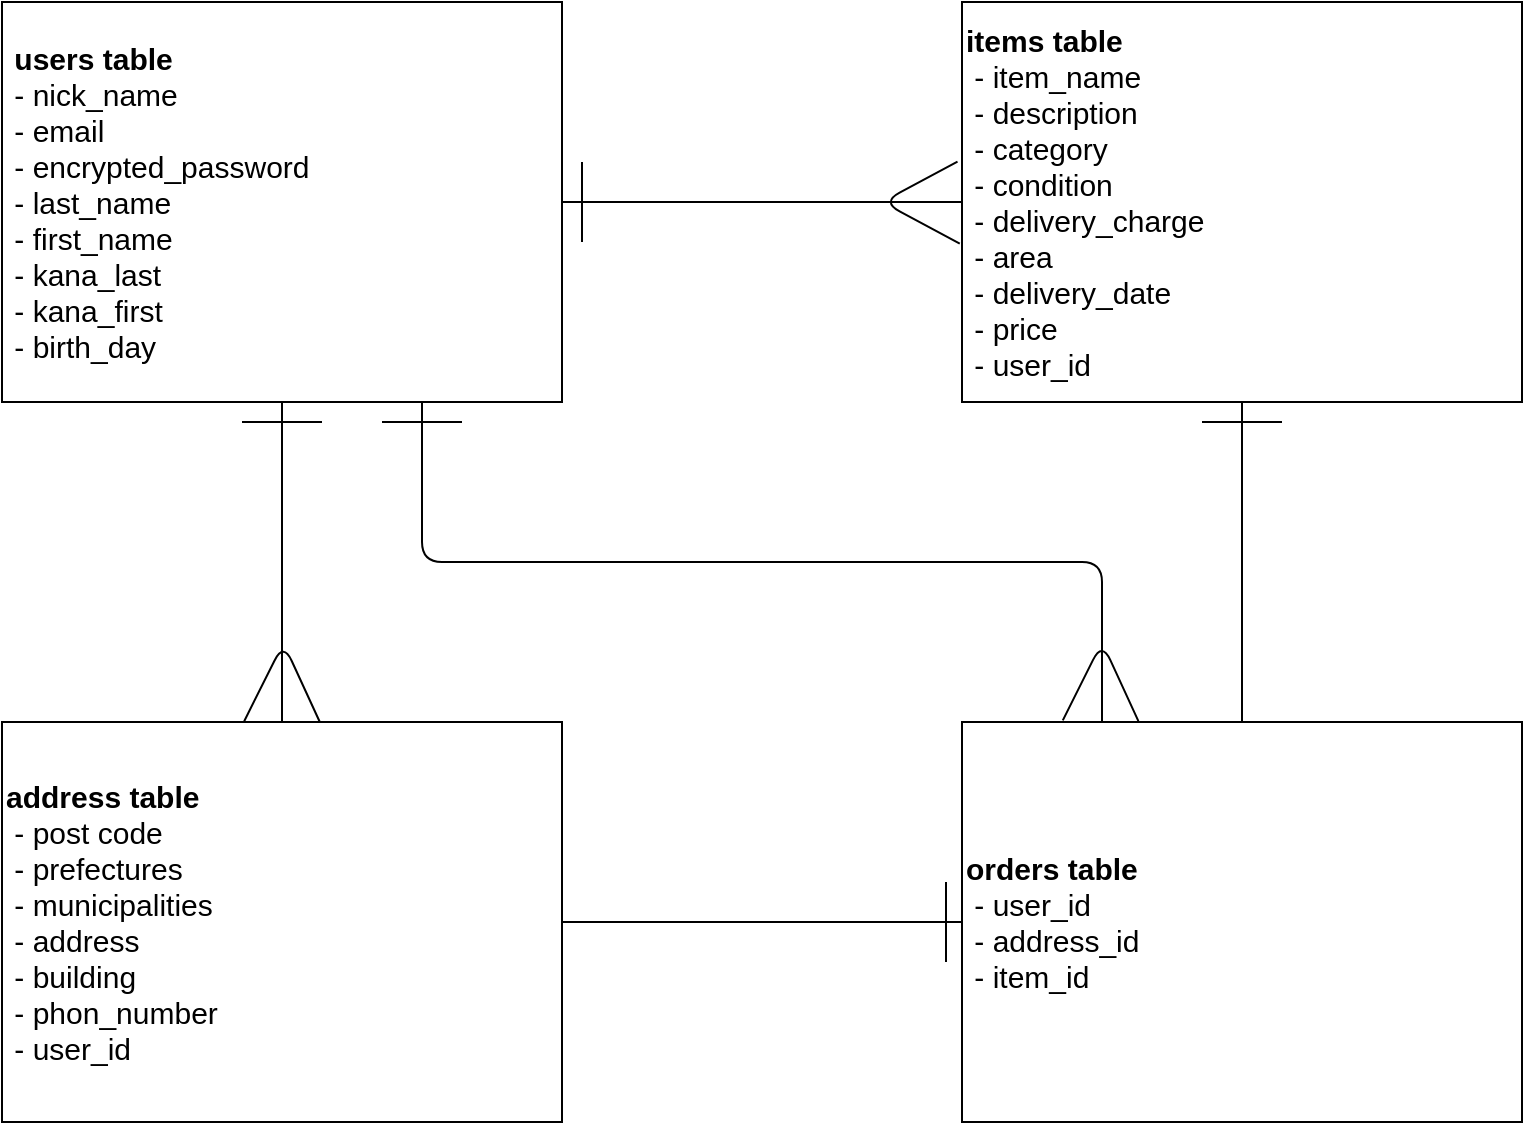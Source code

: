 <mxfile>
    <diagram id="i3TKK0XX6aWinznN4JGe" name="ページ1">
        <mxGraphModel dx="1622" dy="1221" grid="1" gridSize="10" guides="1" tooltips="1" connect="1" arrows="1" fold="1" page="1" pageScale="1" pageWidth="827" pageHeight="1169" math="0" shadow="0">
            <root>
                <mxCell id="0"/>
                <mxCell id="1" parent="0"/>
                <mxCell id="2" value="&lt;b style=&quot;font-size: 15px&quot;&gt;orders table&lt;/b&gt;&lt;br style=&quot;font-size: 15px&quot;&gt;&amp;nbsp;- user_id&lt;br&gt;&amp;nbsp;- address_id&lt;br&gt;&amp;nbsp;- item_id" style="whiteSpace=wrap;html=1;align=left;fontSize=15;" vertex="1" parent="1">
                    <mxGeometry x="-320" y="640" width="280" height="200" as="geometry"/>
                </mxCell>
                <mxCell id="3" value="&lt;b style=&quot;font-size: 15px&quot;&gt;items table&lt;/b&gt;&lt;br style=&quot;font-size: 15px&quot;&gt;&amp;nbsp;- item_name&lt;br&gt;&amp;nbsp;- description&lt;br style=&quot;font-size: 15px&quot;&gt;&amp;nbsp;- category&lt;br&gt;&amp;nbsp;- condition&lt;br&gt;&amp;nbsp;- delivery_charge&lt;br style=&quot;font-size: 15px&quot;&gt;&amp;nbsp;- area&lt;br style=&quot;font-size: 15px&quot;&gt;&amp;nbsp;- delivery_date&lt;br style=&quot;font-size: 15px&quot;&gt;&amp;nbsp;- price&lt;br style=&quot;font-size: 15px&quot;&gt;&amp;nbsp;- user_id" style="whiteSpace=wrap;html=1;align=left;fontSize=15;" vertex="1" parent="1">
                    <mxGeometry x="-320" y="280" width="280" height="200" as="geometry"/>
                </mxCell>
                <mxCell id="4" value="&amp;nbsp;&lt;b style=&quot;font-size: 15px&quot;&gt;users table&lt;/b&gt;&lt;br style=&quot;font-size: 15px&quot;&gt;&amp;nbsp;- nick_name&lt;br style=&quot;font-size: 15px&quot;&gt;&amp;nbsp;- email&lt;br style=&quot;font-size: 15px&quot;&gt;&amp;nbsp;- encrypted_password&lt;br style=&quot;font-size: 15px&quot;&gt;&amp;nbsp;- last_name&lt;br style=&quot;font-size: 15px&quot;&gt;&amp;nbsp;- first_name&lt;br style=&quot;font-size: 15px&quot;&gt;&amp;nbsp;- kana_last&lt;br style=&quot;font-size: 15px&quot;&gt;&amp;nbsp;- kana_first&lt;br style=&quot;font-size: 15px&quot;&gt;&amp;nbsp;- birth_day" style="whiteSpace=wrap;html=1;align=left;fontSize=15;" vertex="1" parent="1">
                    <mxGeometry x="-800" y="280" width="280" height="200" as="geometry"/>
                </mxCell>
                <mxCell id="6" value="" style="endArrow=none;html=1;fontSize=15;exitX=1;exitY=0.5;exitDx=0;exitDy=0;entryX=0;entryY=0.5;entryDx=0;entryDy=0;" edge="1" parent="1" source="4" target="3">
                    <mxGeometry width="50" height="50" relative="1" as="geometry">
                        <mxPoint x="-580" y="600" as="sourcePoint"/>
                        <mxPoint x="-530" y="550" as="targetPoint"/>
                    </mxGeometry>
                </mxCell>
                <mxCell id="9" value="" style="endArrow=none;html=1;fontSize=15;entryX=-0.008;entryY=0.399;entryDx=0;entryDy=0;entryPerimeter=0;exitX=-0.004;exitY=0.604;exitDx=0;exitDy=0;exitPerimeter=0;" edge="1" parent="1" source="3" target="3">
                    <mxGeometry width="50" height="50" relative="1" as="geometry">
                        <mxPoint x="-322" y="400" as="sourcePoint"/>
                        <mxPoint x="-320" y="360" as="targetPoint"/>
                        <Array as="points">
                            <mxPoint x="-360" y="380"/>
                        </Array>
                    </mxGeometry>
                </mxCell>
                <mxCell id="11" value="" style="endArrow=none;html=1;fontSize=15;" edge="1" parent="1">
                    <mxGeometry width="50" height="50" relative="1" as="geometry">
                        <mxPoint x="-510" y="400" as="sourcePoint"/>
                        <mxPoint x="-510" y="360" as="targetPoint"/>
                    </mxGeometry>
                </mxCell>
                <mxCell id="12" value="" style="endArrow=none;html=1;fontSize=15;entryX=0.5;entryY=0;entryDx=0;entryDy=0;exitX=0.5;exitY=1;exitDx=0;exitDy=0;" edge="1" parent="1" source="4" target="16">
                    <mxGeometry width="50" height="50" relative="1" as="geometry">
                        <mxPoint x="-710" y="490" as="sourcePoint"/>
                        <mxPoint x="-660.29" y="625" as="targetPoint"/>
                        <Array as="points">
                            <mxPoint x="-660" y="560"/>
                        </Array>
                    </mxGeometry>
                </mxCell>
                <mxCell id="13" value="" style="endArrow=none;html=1;fontSize=15;" edge="1" parent="1">
                    <mxGeometry width="50" height="50" relative="1" as="geometry">
                        <mxPoint x="-680" y="490" as="sourcePoint"/>
                        <mxPoint x="-640" y="490" as="targetPoint"/>
                    </mxGeometry>
                </mxCell>
                <mxCell id="14" value="" style="endArrow=none;html=1;fontSize=15;" edge="1" parent="1">
                    <mxGeometry width="50" height="50" relative="1" as="geometry">
                        <mxPoint x="-200" y="490" as="sourcePoint"/>
                        <mxPoint x="-160" y="490" as="targetPoint"/>
                        <Array as="points"/>
                    </mxGeometry>
                </mxCell>
                <mxCell id="16" value="&lt;b style=&quot;font-size: 15px&quot;&gt;address table&lt;/b&gt;&lt;br style=&quot;font-size: 15px&quot;&gt;&amp;nbsp;- post code&lt;br style=&quot;font-size: 15px&quot;&gt;&amp;nbsp;- prefectures&lt;br style=&quot;font-size: 15px&quot;&gt;&amp;nbsp;- municipalities&lt;br style=&quot;font-size: 15px&quot;&gt;&amp;nbsp;- address&lt;br style=&quot;font-size: 15px&quot;&gt;&amp;nbsp;- building&lt;br style=&quot;font-size: 15px&quot;&gt;&amp;nbsp;- phon_number&lt;br&gt;&amp;nbsp;- user_id" style="whiteSpace=wrap;html=1;align=left;fontSize=15;" vertex="1" parent="1">
                    <mxGeometry x="-800" y="640" width="280" height="200" as="geometry"/>
                </mxCell>
                <mxCell id="17" value="" style="endArrow=none;html=1;fontSize=15;exitX=0.75;exitY=1;exitDx=0;exitDy=0;entryX=0.25;entryY=0;entryDx=0;entryDy=0;" edge="1" parent="1" source="4" target="2">
                    <mxGeometry width="50" height="50" relative="1" as="geometry">
                        <mxPoint x="-600" y="520" as="sourcePoint"/>
                        <mxPoint x="-260" y="600" as="targetPoint"/>
                        <Array as="points">
                            <mxPoint x="-590" y="560"/>
                            <mxPoint x="-250" y="560"/>
                        </Array>
                    </mxGeometry>
                </mxCell>
                <mxCell id="18" value="" style="endArrow=none;html=1;fontSize=15;entryX=0;entryY=0.5;entryDx=0;entryDy=0;exitX=1;exitY=0.5;exitDx=0;exitDy=0;" edge="1" parent="1" source="16" target="2">
                    <mxGeometry width="50" height="50" relative="1" as="geometry">
                        <mxPoint x="-600" y="790" as="sourcePoint"/>
                        <mxPoint x="-550" y="740" as="targetPoint"/>
                    </mxGeometry>
                </mxCell>
                <mxCell id="19" value="" style="endArrow=none;html=1;fontSize=15;entryX=0.5;entryY=1;entryDx=0;entryDy=0;exitX=0.5;exitY=0;exitDx=0;exitDy=0;" edge="1" parent="1" source="2" target="3">
                    <mxGeometry width="50" height="50" relative="1" as="geometry">
                        <mxPoint x="-290" y="620" as="sourcePoint"/>
                        <mxPoint x="-240" y="570" as="targetPoint"/>
                    </mxGeometry>
                </mxCell>
                <mxCell id="21" value="" style="endArrow=none;html=1;fontSize=15;" edge="1" parent="1">
                    <mxGeometry width="50" height="50" relative="1" as="geometry">
                        <mxPoint x="-610" y="490" as="sourcePoint"/>
                        <mxPoint x="-570" y="490" as="targetPoint"/>
                        <Array as="points"/>
                    </mxGeometry>
                </mxCell>
                <mxCell id="22" value="" style="endArrow=none;html=1;fontSize=15;entryX=0.18;entryY=-0.004;entryDx=0;entryDy=0;entryPerimeter=0;exitX=0.315;exitY=-0.002;exitDx=0;exitDy=0;exitPerimeter=0;" edge="1" parent="1" source="2" target="2">
                    <mxGeometry width="50" height="50" relative="1" as="geometry">
                        <mxPoint x="-230" y="580" as="sourcePoint"/>
                        <mxPoint x="-560" y="500" as="targetPoint"/>
                        <Array as="points">
                            <mxPoint x="-250" y="600"/>
                        </Array>
                    </mxGeometry>
                </mxCell>
                <mxCell id="24" value="" style="endArrow=none;html=1;fontSize=15;entryX=0.18;entryY=-0.004;entryDx=0;entryDy=0;entryPerimeter=0;exitX=0.315;exitY=-0.002;exitDx=0;exitDy=0;exitPerimeter=0;" edge="1" parent="1">
                    <mxGeometry width="50" height="50" relative="1" as="geometry">
                        <mxPoint x="-641.1" y="640.0" as="sourcePoint"/>
                        <mxPoint x="-678.9" y="639.6" as="targetPoint"/>
                        <Array as="points">
                            <mxPoint x="-659.3" y="600.4"/>
                        </Array>
                    </mxGeometry>
                </mxCell>
                <mxCell id="25" value="" style="endArrow=none;html=1;fontSize=15;" edge="1" parent="1">
                    <mxGeometry width="50" height="50" relative="1" as="geometry">
                        <mxPoint x="-328" y="760" as="sourcePoint"/>
                        <mxPoint x="-328" y="720" as="targetPoint"/>
                    </mxGeometry>
                </mxCell>
            </root>
        </mxGraphModel>
    </diagram>
</mxfile>